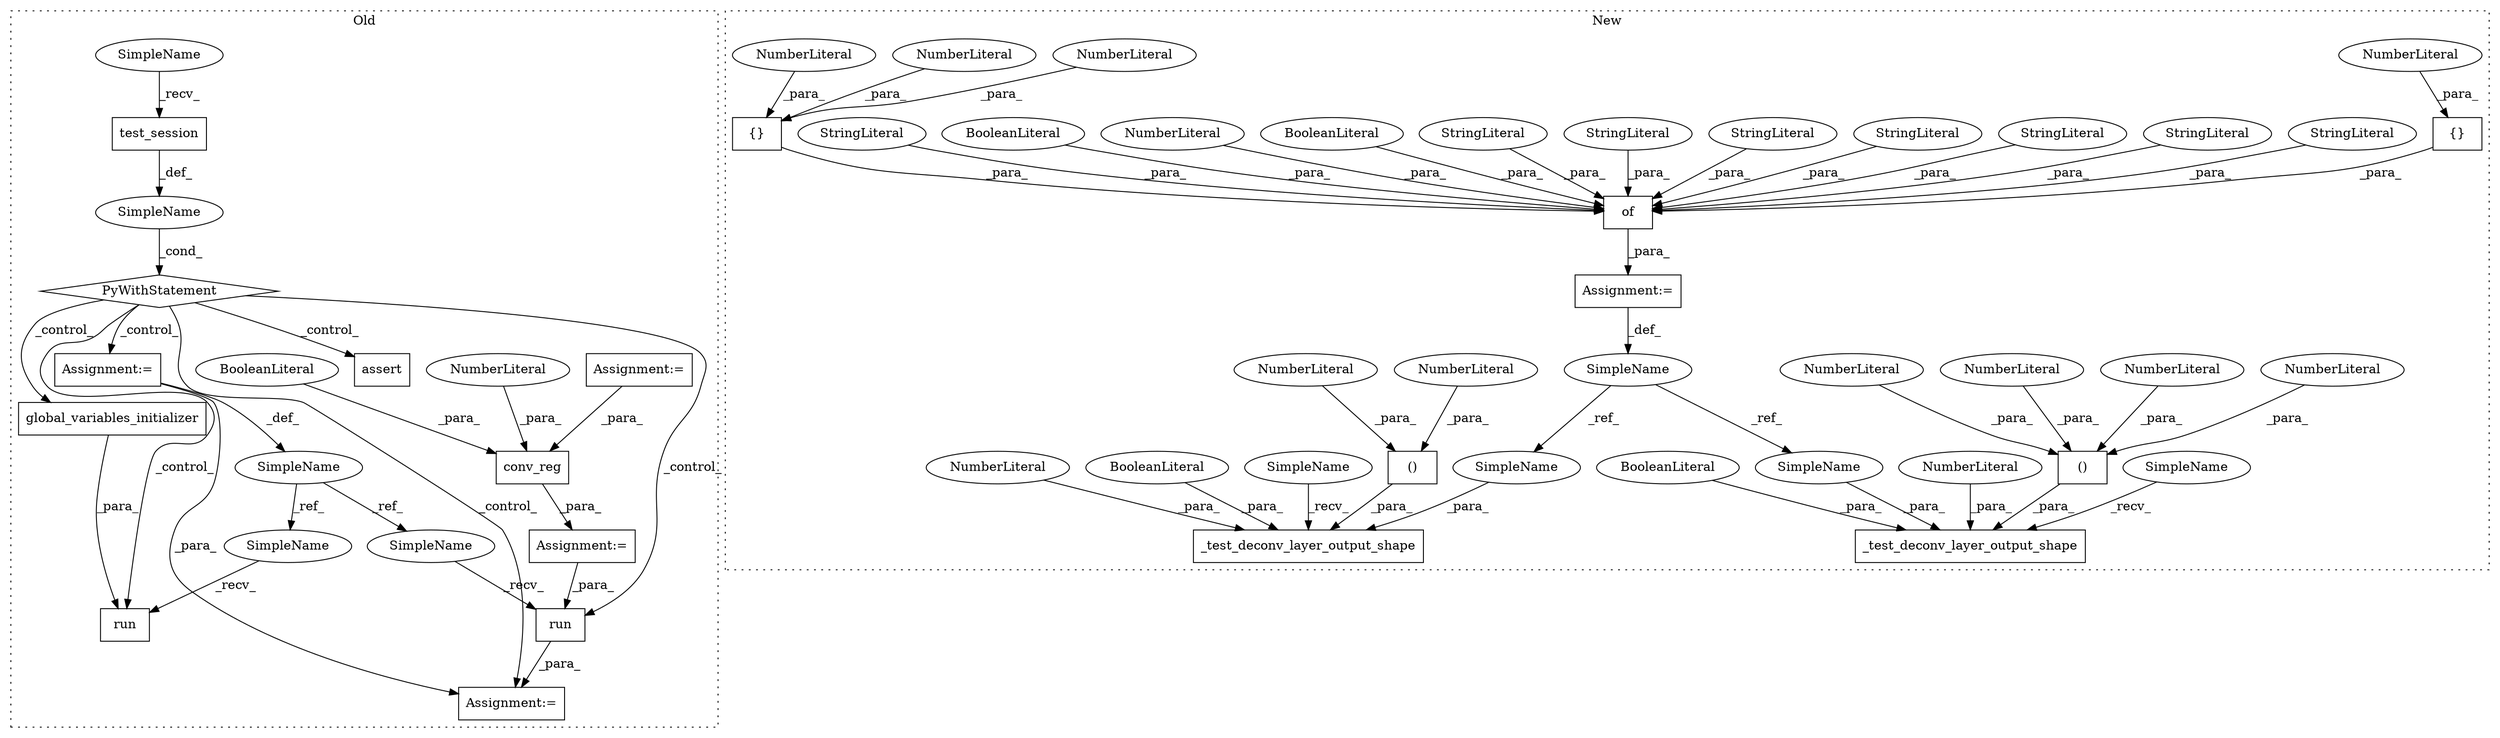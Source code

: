 digraph G {
subgraph cluster0 {
1 [label="conv_reg" a="32" s="7069,7091" l="9,1" shape="box"];
3 [label="run" a="32" s="7245,7261" l="4,1" shape="box"];
4 [label="SimpleName" a="42" s="" l="" shape="ellipse"];
5 [label="PyWithStatement" a="104" s="7119,7148" l="10,2" shape="diamond"];
6 [label="run" a="32" s="7179,7224" l="4,1" shape="box"];
7 [label="SimpleName" a="42" s="7162" l="4" shape="ellipse"];
14 [label="test_session" a="32" s="7134" l="14" shape="box"];
15 [label="global_variables_initializer" a="32" s="7194" l="30" shape="box"];
16 [label="Assignment:=" a="7" s="7239" l="1" shape="box"];
17 [label="Assignment:=" a="7" s="7162" l="4" shape="box"];
18 [label="Assignment:=" a="7" s="6927" l="1" shape="box"];
19 [label="Assignment:=" a="7" s="7068" l="1" shape="box"];
25 [label="assert" a="32" s="7275,7372" l="22,1" shape="box"];
28 [label="BooleanLiteral" a="9" s="7083" l="4" shape="ellipse"];
49 [label="NumberLiteral" a="34" s="7088" l="3" shape="ellipse"];
50 [label="SimpleName" a="42" s="7129" l="4" shape="ellipse"];
53 [label="SimpleName" a="42" s="7240" l="4" shape="ellipse"];
54 [label="SimpleName" a="42" s="7174" l="4" shape="ellipse"];
label = "Old";
style="dotted";
}
subgraph cluster1 {
2 [label="of" a="32" s="7010,7190" l="3,1" shape="box"];
8 [label="StringLiteral" a="45" s="7089" l="11" shape="ellipse"];
9 [label="StringLiteral" a="45" s="7142" l="15" shape="ellipse"];
10 [label="StringLiteral" a="45" s="7107" l="9" shape="ellipse"];
11 [label="StringLiteral" a="45" s="7134" l="7" shape="ellipse"];
12 [label="StringLiteral" a="45" s="7063" l="8" shape="ellipse"];
13 [label="StringLiteral" a="45" s="7013" l="15" shape="ellipse"];
20 [label="BooleanLiteral" a="9" s="7101" l="5" shape="ellipse"];
21 [label="NumberLiteral" a="34" s="7029" l="2" shape="ellipse"];
22 [label="{}" a="4" s="7081,7087" l="1,1" shape="box"];
23 [label="NumberLiteral" a="34" s="7082" l="1" shape="ellipse"];
24 [label="NumberLiteral" a="34" s="7086" l="1" shape="ellipse"];
26 [label="BooleanLiteral" a="9" s="7117" l="4" shape="ellipse"];
27 [label="StringLiteral" a="45" s="7032" l="13" shape="ellipse"];
29 [label="Assignment:=" a="7" s="7005" l="1" shape="box"];
30 [label="{}" a="4" s="7055,7061" l="1,1" shape="box"];
31 [label="NumberLiteral" a="34" s="7084" l="1" shape="ellipse"];
32 [label="NumberLiteral" a="34" s="7058" l="1" shape="ellipse"];
33 [label="StringLiteral" a="45" s="7122" l="11" shape="ellipse"];
34 [label="_test_deconv_layer_output_shape" a="32" s="7202,7324" l="32,1" shape="box"];
35 [label="()" a="106" s="7253" l="61" shape="box"];
36 [label="NumberLiteral" a="34" s="7312" l="2" shape="ellipse"];
37 [label="NumberLiteral" a="34" s="7282" l="2" shape="ellipse"];
38 [label="_test_deconv_layer_output_shape" a="32" s="7336,7459" l="32,1" shape="box"];
39 [label="()" a="106" s="7387" l="61" shape="box"];
40 [label="NumberLiteral" a="34" s="7234" l="1" shape="ellipse"];
41 [label="NumberLiteral" a="34" s="7456" l="3" shape="ellipse"];
42 [label="NumberLiteral" a="34" s="7267" l="2" shape="ellipse"];
43 [label="NumberLiteral" a="34" s="7297" l="2" shape="ellipse"];
44 [label="NumberLiteral" a="34" s="7387" l="1" shape="ellipse"];
45 [label="BooleanLiteral" a="9" s="7316" l="4" shape="ellipse"];
46 [label="BooleanLiteral" a="9" s="7450" l="5" shape="ellipse"];
47 [label="SimpleName" a="42" s="6994" l="11" shape="ellipse"];
48 [label="NumberLiteral" a="34" s="7416" l="2" shape="ellipse"];
51 [label="SimpleName" a="42" s="7236" l="11" shape="ellipse"];
52 [label="SimpleName" a="42" s="7370" l="11" shape="ellipse"];
55 [label="SimpleName" a="42" s="7331" l="4" shape="ellipse"];
56 [label="SimpleName" a="42" s="7197" l="4" shape="ellipse"];
label = "New";
style="dotted";
}
1 -> 19 [label="_para_"];
2 -> 29 [label="_para_"];
3 -> 16 [label="_para_"];
4 -> 5 [label="_cond_"];
5 -> 25 [label="_control_"];
5 -> 3 [label="_control_"];
5 -> 16 [label="_control_"];
5 -> 6 [label="_control_"];
5 -> 17 [label="_control_"];
5 -> 15 [label="_control_"];
7 -> 54 [label="_ref_"];
7 -> 53 [label="_ref_"];
8 -> 2 [label="_para_"];
9 -> 2 [label="_para_"];
10 -> 2 [label="_para_"];
11 -> 2 [label="_para_"];
12 -> 2 [label="_para_"];
13 -> 2 [label="_para_"];
14 -> 4 [label="_def_"];
15 -> 6 [label="_para_"];
17 -> 7 [label="_def_"];
17 -> 16 [label="_para_"];
18 -> 1 [label="_para_"];
19 -> 3 [label="_para_"];
20 -> 2 [label="_para_"];
21 -> 2 [label="_para_"];
22 -> 2 [label="_para_"];
23 -> 22 [label="_para_"];
24 -> 22 [label="_para_"];
26 -> 2 [label="_para_"];
27 -> 2 [label="_para_"];
28 -> 1 [label="_para_"];
29 -> 47 [label="_def_"];
30 -> 2 [label="_para_"];
31 -> 22 [label="_para_"];
32 -> 30 [label="_para_"];
33 -> 2 [label="_para_"];
35 -> 34 [label="_para_"];
36 -> 35 [label="_para_"];
37 -> 35 [label="_para_"];
39 -> 38 [label="_para_"];
40 -> 34 [label="_para_"];
41 -> 38 [label="_para_"];
42 -> 35 [label="_para_"];
43 -> 35 [label="_para_"];
44 -> 39 [label="_para_"];
45 -> 34 [label="_para_"];
46 -> 38 [label="_para_"];
47 -> 51 [label="_ref_"];
47 -> 52 [label="_ref_"];
48 -> 39 [label="_para_"];
49 -> 1 [label="_para_"];
50 -> 14 [label="_recv_"];
51 -> 34 [label="_para_"];
52 -> 38 [label="_para_"];
53 -> 3 [label="_recv_"];
54 -> 6 [label="_recv_"];
55 -> 38 [label="_recv_"];
56 -> 34 [label="_recv_"];
}
